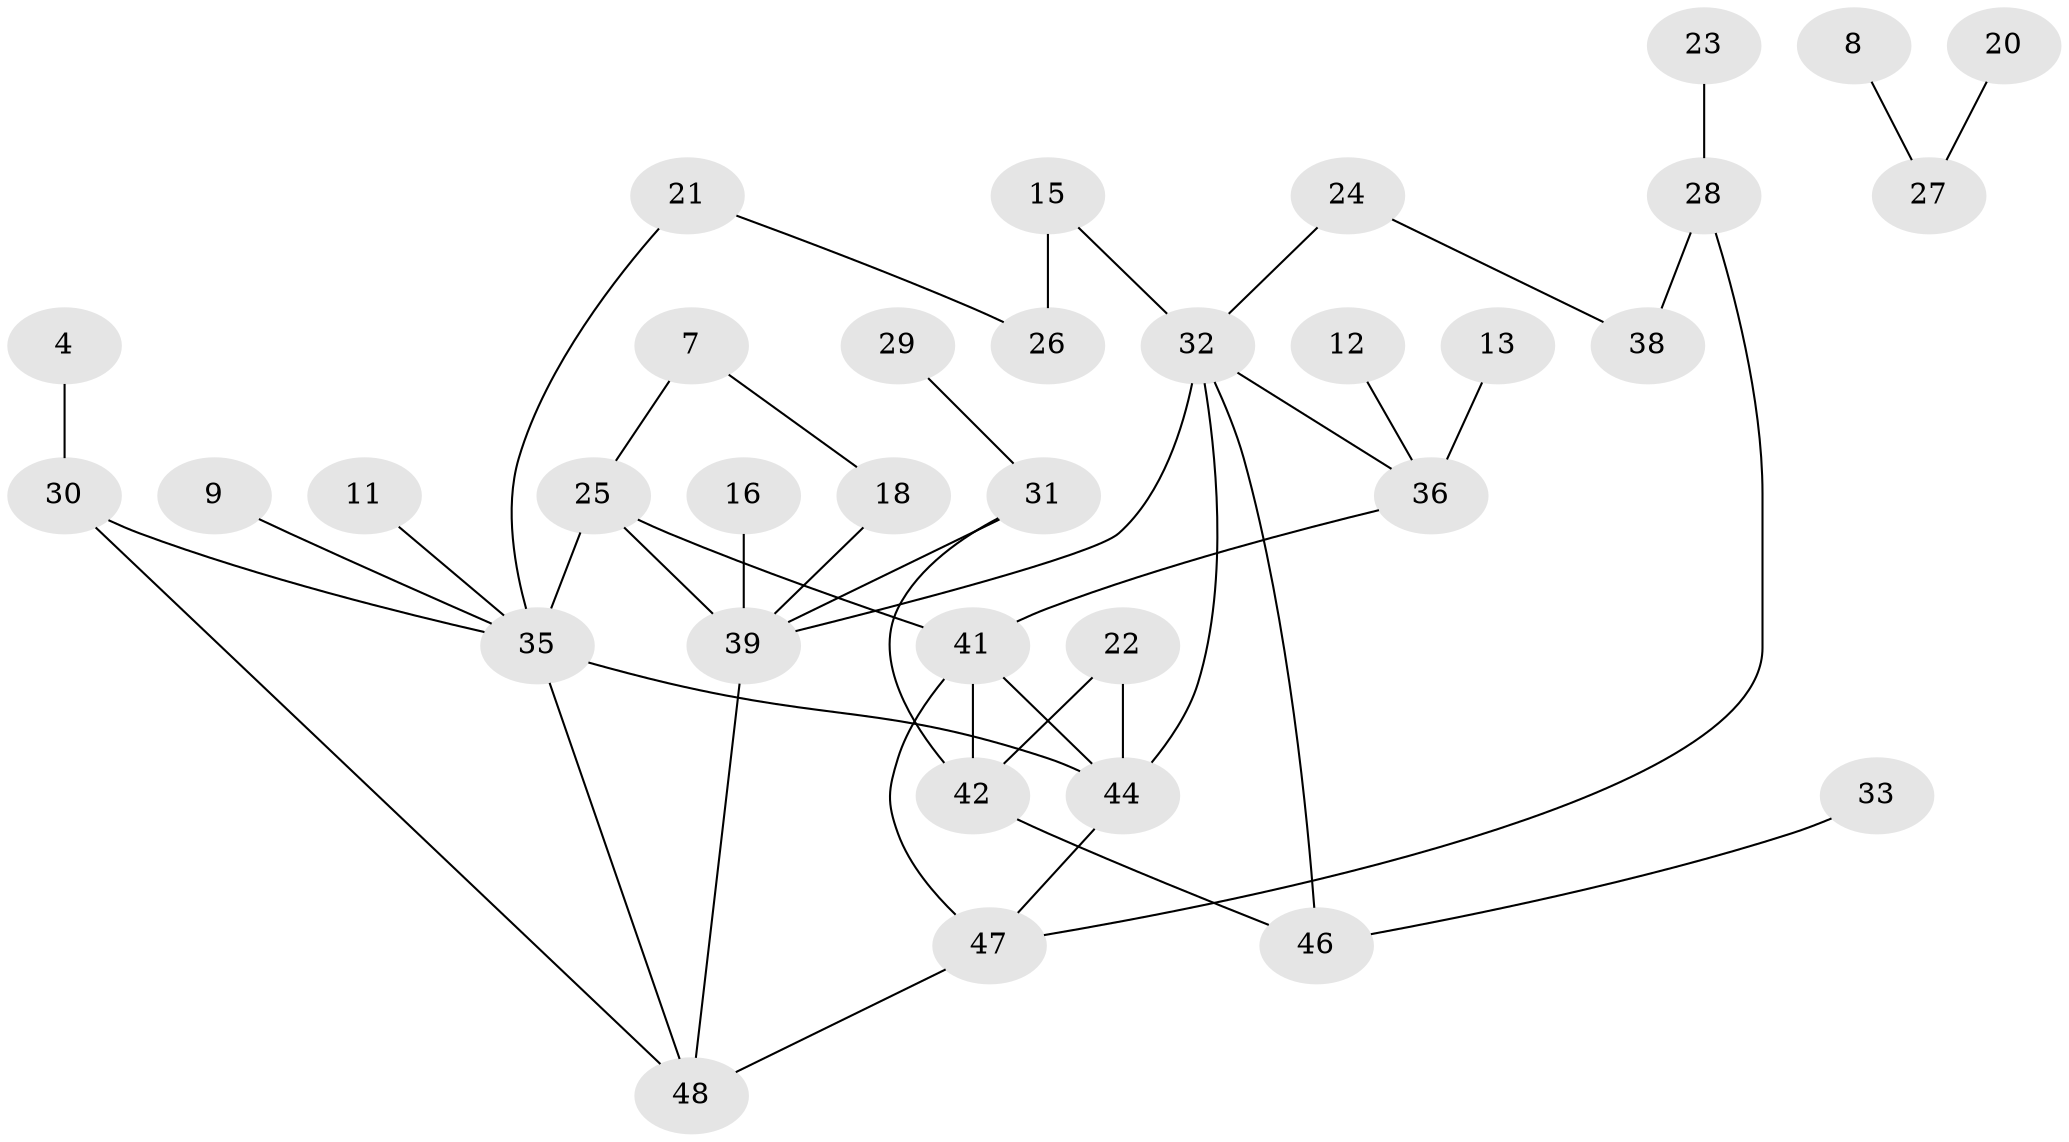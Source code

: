 // original degree distribution, {1: 0.30526315789473685, 2: 0.28421052631578947, 0: 0.11578947368421053, 3: 0.12631578947368421, 4: 0.11578947368421053, 5: 0.031578947368421054, 6: 0.010526315789473684, 8: 0.010526315789473684}
// Generated by graph-tools (version 1.1) at 2025/25/03/09/25 03:25:15]
// undirected, 34 vertices, 45 edges
graph export_dot {
graph [start="1"]
  node [color=gray90,style=filled];
  4;
  7;
  8;
  9;
  11;
  12;
  13;
  15;
  16;
  18;
  20;
  21;
  22;
  23;
  24;
  25;
  26;
  27;
  28;
  29;
  30;
  31;
  32;
  33;
  35;
  36;
  38;
  39;
  41;
  42;
  44;
  46;
  47;
  48;
  4 -- 30 [weight=1.0];
  7 -- 18 [weight=1.0];
  7 -- 25 [weight=1.0];
  8 -- 27 [weight=1.0];
  9 -- 35 [weight=1.0];
  11 -- 35 [weight=1.0];
  12 -- 36 [weight=1.0];
  13 -- 36 [weight=1.0];
  15 -- 26 [weight=1.0];
  15 -- 32 [weight=1.0];
  16 -- 39 [weight=1.0];
  18 -- 39 [weight=1.0];
  20 -- 27 [weight=1.0];
  21 -- 26 [weight=1.0];
  21 -- 35 [weight=1.0];
  22 -- 42 [weight=1.0];
  22 -- 44 [weight=1.0];
  23 -- 28 [weight=1.0];
  24 -- 32 [weight=1.0];
  24 -- 38 [weight=1.0];
  25 -- 35 [weight=1.0];
  25 -- 39 [weight=1.0];
  25 -- 41 [weight=1.0];
  28 -- 38 [weight=1.0];
  28 -- 47 [weight=1.0];
  29 -- 31 [weight=1.0];
  30 -- 35 [weight=1.0];
  30 -- 48 [weight=1.0];
  31 -- 39 [weight=1.0];
  31 -- 42 [weight=1.0];
  32 -- 36 [weight=1.0];
  32 -- 39 [weight=1.0];
  32 -- 44 [weight=1.0];
  32 -- 46 [weight=1.0];
  33 -- 46 [weight=1.0];
  35 -- 44 [weight=2.0];
  35 -- 48 [weight=1.0];
  36 -- 41 [weight=1.0];
  39 -- 48 [weight=1.0];
  41 -- 42 [weight=1.0];
  41 -- 44 [weight=1.0];
  41 -- 47 [weight=2.0];
  42 -- 46 [weight=1.0];
  44 -- 47 [weight=2.0];
  47 -- 48 [weight=1.0];
}
